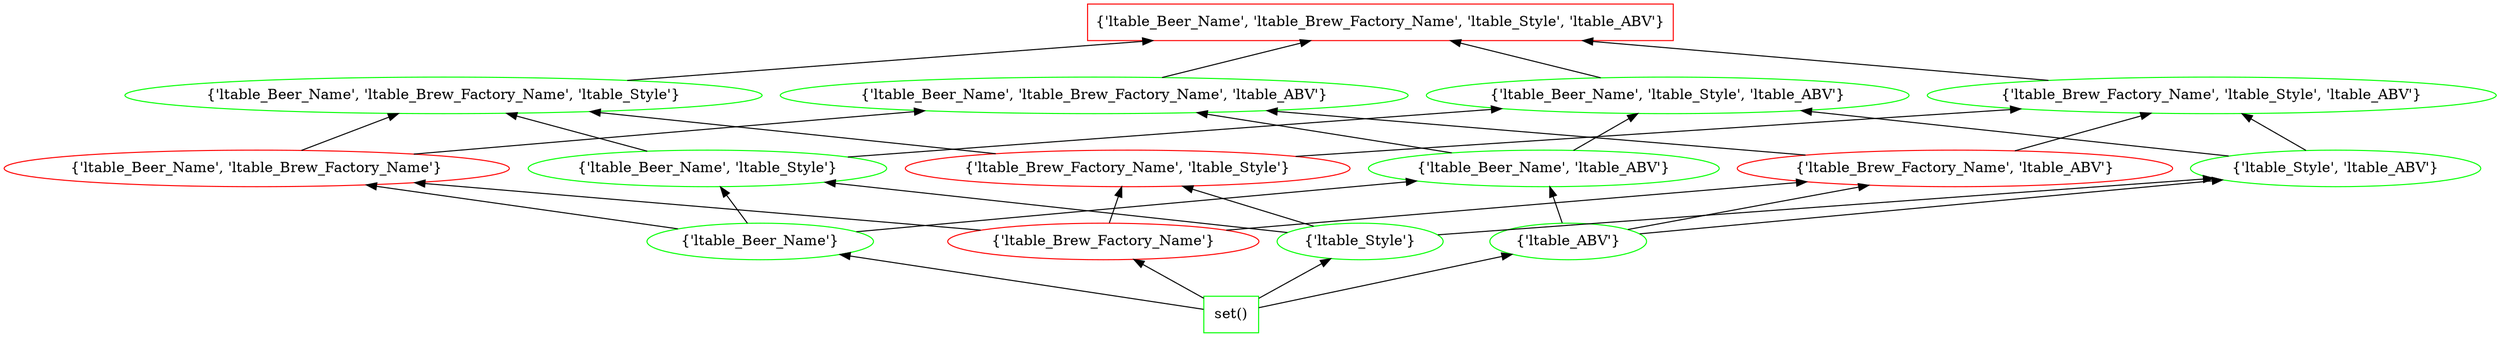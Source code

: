 digraph G {
splines="line"
rankdir=BT
"{'ltable_Beer_Name', 'ltable_Brew_Factory_Name', 'ltable_Style', 'ltable_ABV'}" [shape=box];
"set()" [shape=box];
"set()" [color=green];
"set()" -> "{'ltable_Beer_Name'}";
"set()" -> "{'ltable_Brew_Factory_Name'}";
"set()" -> "{'ltable_Style'}";
"set()" -> "{'ltable_ABV'}";
"{'ltable_Beer_Name'}" [color=green];
"{'ltable_Beer_Name'}" -> "{'ltable_Beer_Name', 'ltable_Brew_Factory_Name'}";
"{'ltable_Beer_Name'}" -> "{'ltable_Beer_Name', 'ltable_Style'}";
"{'ltable_Beer_Name'}" -> "{'ltable_Beer_Name', 'ltable_ABV'}";
"{'ltable_Brew_Factory_Name'}" [color=red];
"{'ltable_Brew_Factory_Name'}" -> "{'ltable_Beer_Name', 'ltable_Brew_Factory_Name'}";
"{'ltable_Brew_Factory_Name'}" -> "{'ltable_Brew_Factory_Name', 'ltable_Style'}";
"{'ltable_Brew_Factory_Name'}" -> "{'ltable_Brew_Factory_Name', 'ltable_ABV'}";
"{'ltable_Style'}" [color=green];
"{'ltable_Style'}" -> "{'ltable_Beer_Name', 'ltable_Style'}";
"{'ltable_Style'}" -> "{'ltable_Brew_Factory_Name', 'ltable_Style'}";
"{'ltable_Style'}" -> "{'ltable_Style', 'ltable_ABV'}";
"{'ltable_ABV'}" [color=green];
"{'ltable_ABV'}" -> "{'ltable_Beer_Name', 'ltable_ABV'}";
"{'ltable_ABV'}" -> "{'ltable_Brew_Factory_Name', 'ltable_ABV'}";
"{'ltable_ABV'}" -> "{'ltable_Style', 'ltable_ABV'}";
"{'ltable_Beer_Name', 'ltable_Brew_Factory_Name'}" [color=red];
"{'ltable_Beer_Name', 'ltable_Brew_Factory_Name'}" -> "{'ltable_Beer_Name', 'ltable_Brew_Factory_Name', 'ltable_Style'}";
"{'ltable_Beer_Name', 'ltable_Brew_Factory_Name'}" -> "{'ltable_Beer_Name', 'ltable_Brew_Factory_Name', 'ltable_ABV'}";
"{'ltable_Beer_Name', 'ltable_Style'}" [color=green];
"{'ltable_Beer_Name', 'ltable_Style'}" -> "{'ltable_Beer_Name', 'ltable_Brew_Factory_Name', 'ltable_Style'}";
"{'ltable_Beer_Name', 'ltable_Style'}" -> "{'ltable_Beer_Name', 'ltable_Style', 'ltable_ABV'}";
"{'ltable_Beer_Name', 'ltable_ABV'}" [color=green];
"{'ltable_Beer_Name', 'ltable_ABV'}" -> "{'ltable_Beer_Name', 'ltable_Brew_Factory_Name', 'ltable_ABV'}";
"{'ltable_Beer_Name', 'ltable_ABV'}" -> "{'ltable_Beer_Name', 'ltable_Style', 'ltable_ABV'}";
"{'ltable_Brew_Factory_Name', 'ltable_Style'}" [color=red];
"{'ltable_Brew_Factory_Name', 'ltable_Style'}" -> "{'ltable_Beer_Name', 'ltable_Brew_Factory_Name', 'ltable_Style'}";
"{'ltable_Brew_Factory_Name', 'ltable_Style'}" -> "{'ltable_Brew_Factory_Name', 'ltable_Style', 'ltable_ABV'}";
"{'ltable_Brew_Factory_Name', 'ltable_ABV'}" [color=red];
"{'ltable_Brew_Factory_Name', 'ltable_ABV'}" -> "{'ltable_Beer_Name', 'ltable_Brew_Factory_Name', 'ltable_ABV'}";
"{'ltable_Brew_Factory_Name', 'ltable_ABV'}" -> "{'ltable_Brew_Factory_Name', 'ltable_Style', 'ltable_ABV'}";
"{'ltable_Style', 'ltable_ABV'}" [color=green];
"{'ltable_Style', 'ltable_ABV'}" -> "{'ltable_Beer_Name', 'ltable_Style', 'ltable_ABV'}";
"{'ltable_Style', 'ltable_ABV'}" -> "{'ltable_Brew_Factory_Name', 'ltable_Style', 'ltable_ABV'}";
"{'ltable_Beer_Name', 'ltable_Brew_Factory_Name', 'ltable_Style'}" [color=green];
"{'ltable_Beer_Name', 'ltable_Brew_Factory_Name', 'ltable_Style'}" -> "{'ltable_Beer_Name', 'ltable_Brew_Factory_Name', 'ltable_Style', 'ltable_ABV'}";
"{'ltable_Beer_Name', 'ltable_Brew_Factory_Name', 'ltable_ABV'}" [color=green];
"{'ltable_Beer_Name', 'ltable_Brew_Factory_Name', 'ltable_ABV'}" -> "{'ltable_Beer_Name', 'ltable_Brew_Factory_Name', 'ltable_Style', 'ltable_ABV'}";
"{'ltable_Beer_Name', 'ltable_Style', 'ltable_ABV'}" [color=green];
"{'ltable_Beer_Name', 'ltable_Style', 'ltable_ABV'}" -> "{'ltable_Beer_Name', 'ltable_Brew_Factory_Name', 'ltable_Style', 'ltable_ABV'}";
"{'ltable_Brew_Factory_Name', 'ltable_Style', 'ltable_ABV'}" [color=green];
"{'ltable_Brew_Factory_Name', 'ltable_Style', 'ltable_ABV'}" -> "{'ltable_Beer_Name', 'ltable_Brew_Factory_Name', 'ltable_Style', 'ltable_ABV'}";
"{'ltable_Beer_Name', 'ltable_Brew_Factory_Name', 'ltable_Style', 'ltable_ABV'}" [color=red];
}